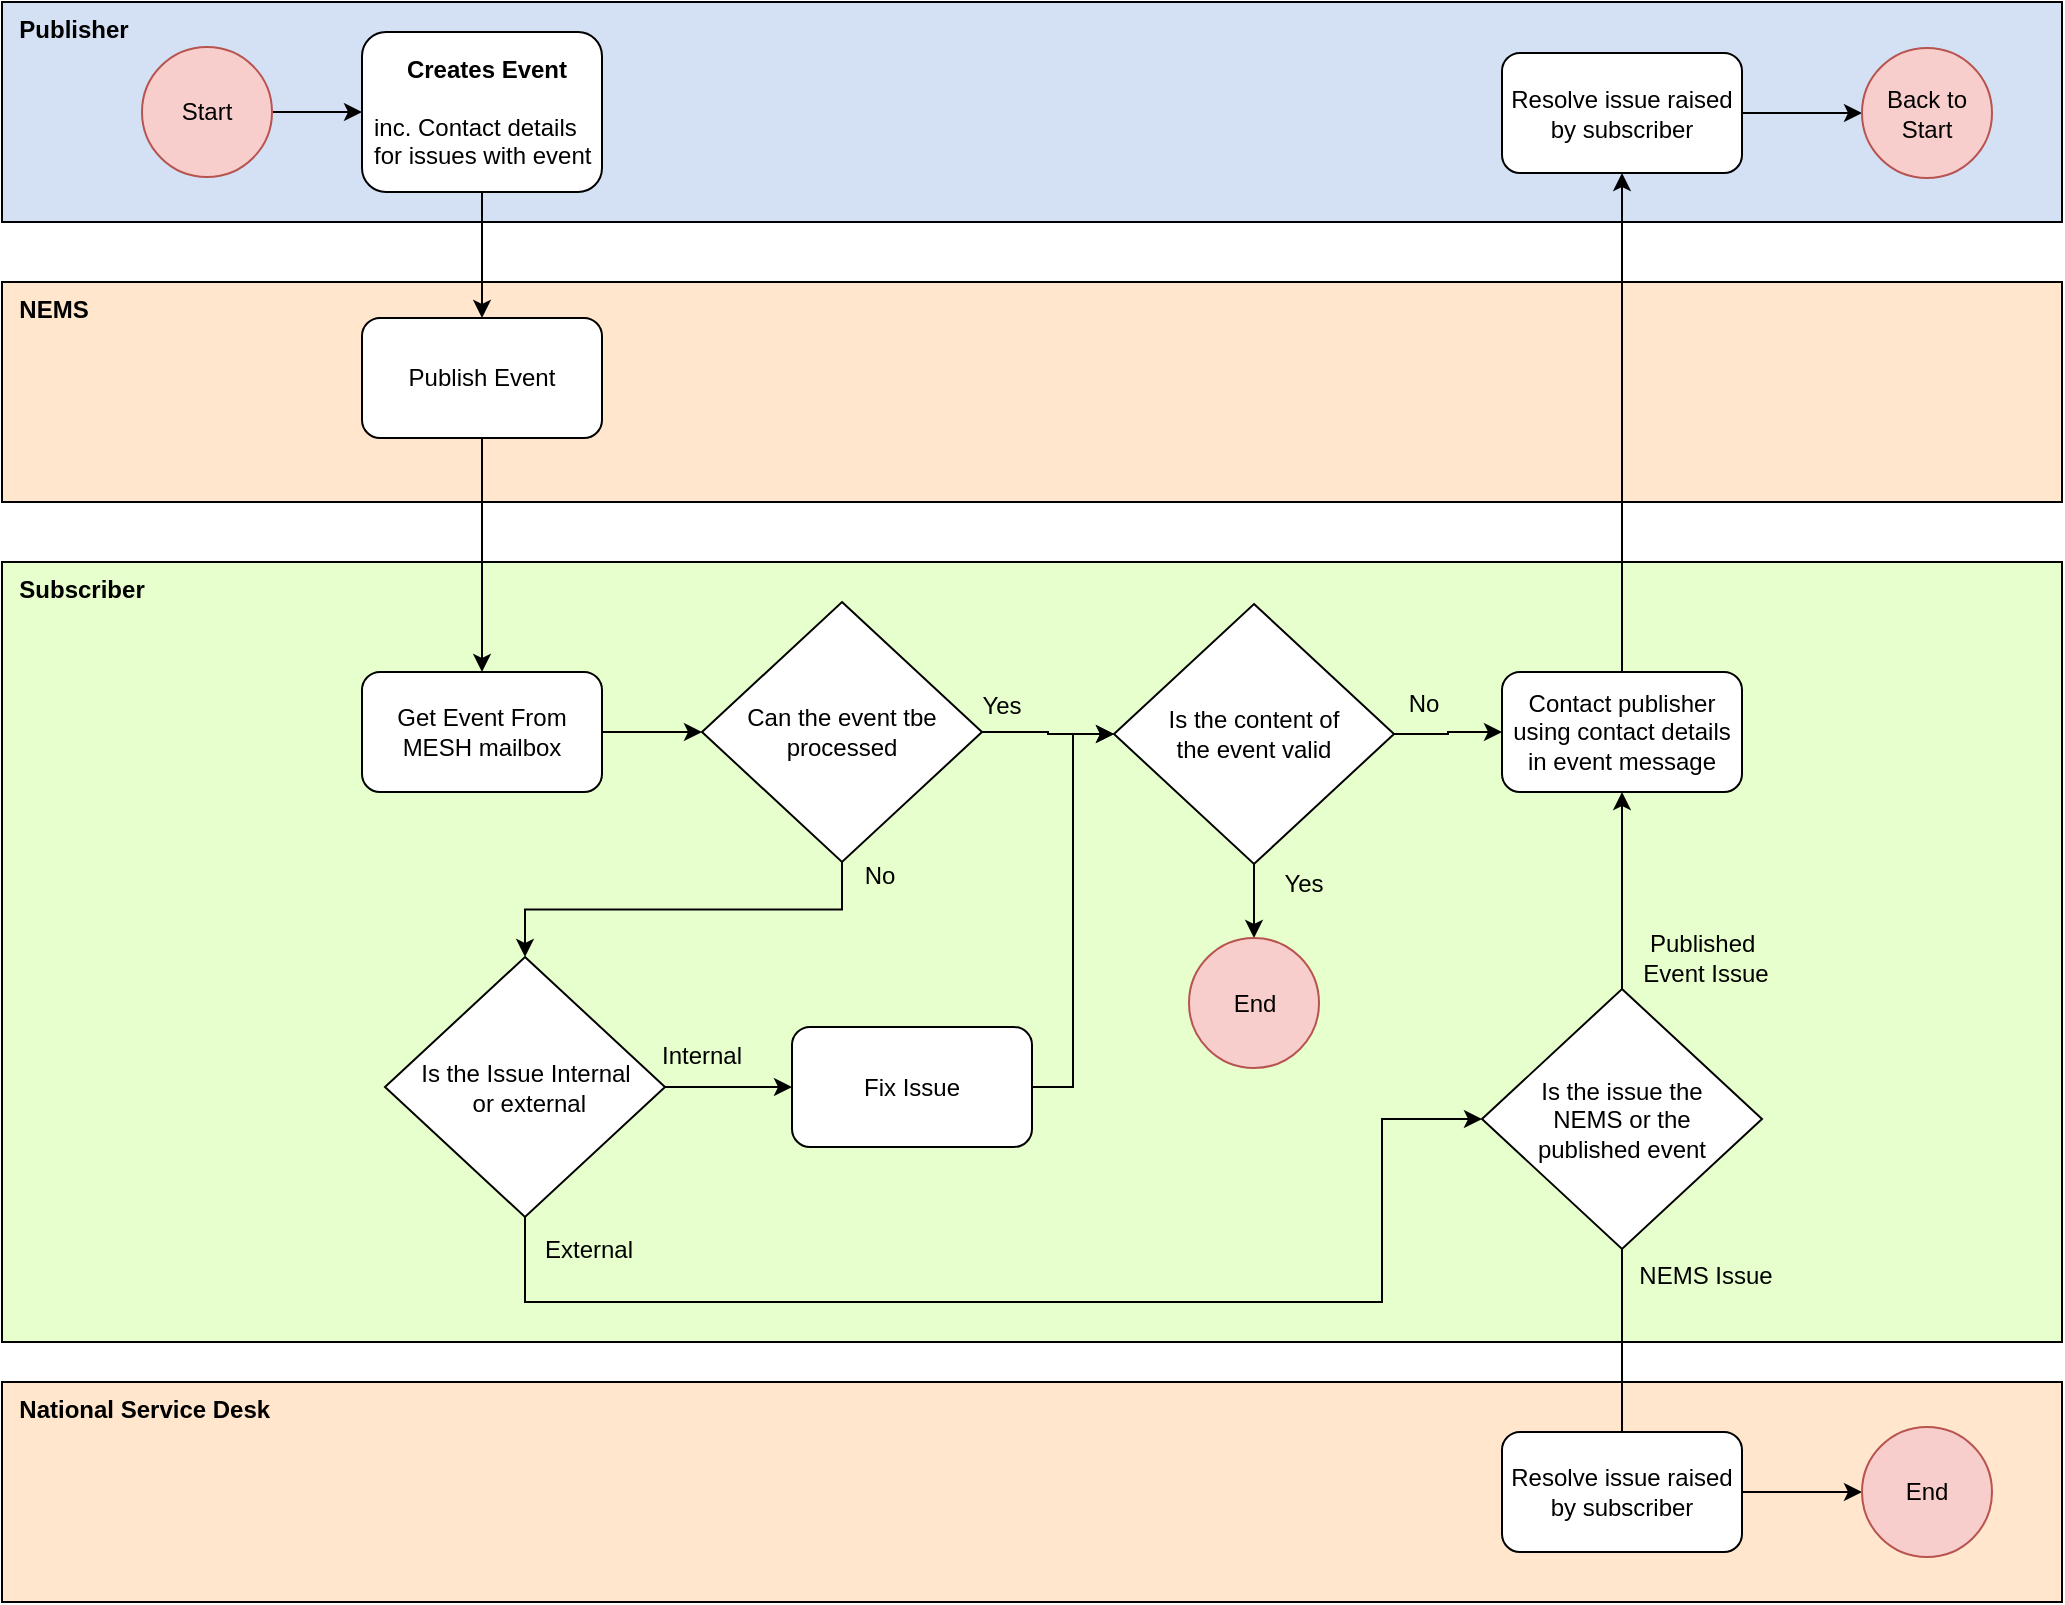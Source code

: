 <mxfile version="10.6.7" type="device"><diagram id="4TT9-xN7mDAHNdSd4Yt1" name="Page-1"><mxGraphModel dx="1473" dy="903" grid="1" gridSize="10" guides="1" tooltips="1" connect="1" arrows="1" fold="1" page="1" pageScale="1" pageWidth="827" pageHeight="1169" math="0" shadow="0"><root><mxCell id="0"/><mxCell id="1" parent="0"/><mxCell id="3hG4w8F1tNkpU2WSTEhq-3" value="&lt;div style=&quot;text-align: left&quot;&gt;&lt;span&gt;&amp;nbsp; Publisher&lt;/span&gt;&lt;/div&gt;" style="rounded=0;whiteSpace=wrap;html=1;verticalAlign=top;align=left;labelBackgroundColor=none;fillColor=#D4E1F5;fontStyle=1" parent="1" vertex="1"><mxGeometry x="10" y="100" width="1030" height="110" as="geometry"/></mxCell><mxCell id="3hG4w8F1tNkpU2WSTEhq-4" value="&lt;div style=&quot;text-align: left&quot;&gt;&lt;span&gt;&amp;nbsp; NEMS&lt;/span&gt;&lt;/div&gt;" style="rounded=0;whiteSpace=wrap;html=1;verticalAlign=top;align=left;fillColor=#FFE6CC;fontStyle=1" parent="1" vertex="1"><mxGeometry x="10" y="240" width="1030" height="110" as="geometry"/></mxCell><mxCell id="3hG4w8F1tNkpU2WSTEhq-5" value="&lt;div style=&quot;text-align: left&quot;&gt;&amp;nbsp; Subscriber&lt;/div&gt;" style="rounded=0;whiteSpace=wrap;html=1;verticalAlign=top;align=left;fillColor=#E6FFCC;fontStyle=1" parent="1" vertex="1"><mxGeometry x="10" y="380" width="1030" height="390" as="geometry"/></mxCell><mxCell id="3hG4w8F1tNkpU2WSTEhq-6" value="&lt;div style=&quot;text-align: left&quot;&gt;&lt;span&gt;&amp;nbsp; National Service Desk&lt;/span&gt;&lt;/div&gt;" style="rounded=0;whiteSpace=wrap;html=1;verticalAlign=top;align=left;fillColor=#FFE6CC;fontStyle=1" parent="1" vertex="1"><mxGeometry x="10" y="790" width="1030" height="110" as="geometry"/></mxCell><mxCell id="3hG4w8F1tNkpU2WSTEhq-9" style="edgeStyle=orthogonalEdgeStyle;rounded=0;orthogonalLoop=1;jettySize=auto;html=1;exitX=1;exitY=0.5;exitDx=0;exitDy=0;entryX=0;entryY=0.5;entryDx=0;entryDy=0;" parent="1" source="3hG4w8F1tNkpU2WSTEhq-7" target="3hG4w8F1tNkpU2WSTEhq-8" edge="1"><mxGeometry relative="1" as="geometry"/></mxCell><mxCell id="3hG4w8F1tNkpU2WSTEhq-7" value="Start" style="ellipse;whiteSpace=wrap;html=1;aspect=fixed;align=center;fillColor=#f8cecc;strokeColor=#b85450;" parent="1" vertex="1"><mxGeometry x="80" y="122.5" width="65" height="65" as="geometry"/></mxCell><mxCell id="3hG4w8F1tNkpU2WSTEhq-11" style="edgeStyle=orthogonalEdgeStyle;rounded=0;orthogonalLoop=1;jettySize=auto;html=1;exitX=0.5;exitY=1;exitDx=0;exitDy=0;entryX=0.5;entryY=0;entryDx=0;entryDy=0;" parent="1" source="3hG4w8F1tNkpU2WSTEhq-8" target="3hG4w8F1tNkpU2WSTEhq-10" edge="1"><mxGeometry relative="1" as="geometry"/></mxCell><mxCell id="3hG4w8F1tNkpU2WSTEhq-8" value="&lt;b&gt;Creates Event&lt;/b&gt;&lt;br&gt;&lt;br&gt;&lt;div style=&quot;text-align: left&quot;&gt;&lt;span&gt;inc. Contact details for issues with event&lt;/span&gt;&lt;/div&gt;" style="rounded=1;whiteSpace=wrap;html=1;align=center;spacingLeft=5;" parent="1" vertex="1"><mxGeometry x="190" y="115" width="120" height="80" as="geometry"/></mxCell><mxCell id="3hG4w8F1tNkpU2WSTEhq-14" style="edgeStyle=orthogonalEdgeStyle;rounded=0;orthogonalLoop=1;jettySize=auto;html=1;exitX=0.5;exitY=1;exitDx=0;exitDy=0;entryX=0.5;entryY=0;entryDx=0;entryDy=0;" parent="1" source="3hG4w8F1tNkpU2WSTEhq-10" target="3hG4w8F1tNkpU2WSTEhq-12" edge="1"><mxGeometry relative="1" as="geometry"/></mxCell><mxCell id="3hG4w8F1tNkpU2WSTEhq-10" value="Publish Event" style="rounded=1;whiteSpace=wrap;html=1;align=center;" parent="1" vertex="1"><mxGeometry x="190" y="258" width="120" height="60" as="geometry"/></mxCell><mxCell id="3hG4w8F1tNkpU2WSTEhq-16" style="edgeStyle=orthogonalEdgeStyle;rounded=0;orthogonalLoop=1;jettySize=auto;html=1;exitX=1;exitY=0.5;exitDx=0;exitDy=0;entryX=0;entryY=0.5;entryDx=0;entryDy=0;" parent="1" source="3hG4w8F1tNkpU2WSTEhq-12" target="3hG4w8F1tNkpU2WSTEhq-15" edge="1"><mxGeometry relative="1" as="geometry"/></mxCell><mxCell id="3hG4w8F1tNkpU2WSTEhq-12" value="Get Event From MESH mailbox" style="rounded=1;whiteSpace=wrap;html=1;labelBackgroundColor=none;align=center;" parent="1" vertex="1"><mxGeometry x="190" y="435" width="120" height="60" as="geometry"/></mxCell><mxCell id="3hG4w8F1tNkpU2WSTEhq-29" style="edgeStyle=orthogonalEdgeStyle;rounded=0;orthogonalLoop=1;jettySize=auto;html=1;exitX=1;exitY=0.5;exitDx=0;exitDy=0;entryX=0;entryY=0.5;entryDx=0;entryDy=0;" parent="1" source="3hG4w8F1tNkpU2WSTEhq-15" target="3hG4w8F1tNkpU2WSTEhq-28" edge="1"><mxGeometry relative="1" as="geometry"/></mxCell><mxCell id="3hG4w8F1tNkpU2WSTEhq-31" style="edgeStyle=orthogonalEdgeStyle;rounded=0;orthogonalLoop=1;jettySize=auto;html=1;exitX=0.5;exitY=1;exitDx=0;exitDy=0;" parent="1" source="3hG4w8F1tNkpU2WSTEhq-15" target="3hG4w8F1tNkpU2WSTEhq-22" edge="1"><mxGeometry relative="1" as="geometry"/></mxCell><mxCell id="3hG4w8F1tNkpU2WSTEhq-15" value="Can the event tbe processed" style="rhombus;whiteSpace=wrap;html=1;labelBackgroundColor=none;align=center;" parent="1" vertex="1"><mxGeometry x="360" y="400" width="140" height="130" as="geometry"/></mxCell><mxCell id="3hG4w8F1tNkpU2WSTEhq-62" style="edgeStyle=orthogonalEdgeStyle;rounded=0;orthogonalLoop=1;jettySize=auto;html=1;exitX=0.5;exitY=1;exitDx=0;exitDy=0;entryX=0;entryY=0.5;entryDx=0;entryDy=0;" parent="1" source="3hG4w8F1tNkpU2WSTEhq-22" target="3hG4w8F1tNkpU2WSTEhq-52" edge="1"><mxGeometry relative="1" as="geometry"><Array as="points"><mxPoint x="272" y="750"/><mxPoint x="700" y="750"/><mxPoint x="700" y="658"/></Array></mxGeometry></mxCell><mxCell id="3hG4w8F1tNkpU2WSTEhq-65" style="edgeStyle=orthogonalEdgeStyle;rounded=0;orthogonalLoop=1;jettySize=auto;html=1;exitX=1;exitY=0.5;exitDx=0;exitDy=0;entryX=0;entryY=0.5;entryDx=0;entryDy=0;" parent="1" source="3hG4w8F1tNkpU2WSTEhq-22" target="3hG4w8F1tNkpU2WSTEhq-64" edge="1"><mxGeometry relative="1" as="geometry"/></mxCell><mxCell id="3hG4w8F1tNkpU2WSTEhq-22" value="Is the Issue Internal&lt;br&gt;&amp;nbsp;or external" style="rhombus;whiteSpace=wrap;html=1;labelBackgroundColor=none;align=center;" parent="1" vertex="1"><mxGeometry x="201.5" y="577.5" width="140" height="130" as="geometry"/></mxCell><mxCell id="3hG4w8F1tNkpU2WSTEhq-41" style="edgeStyle=orthogonalEdgeStyle;rounded=0;orthogonalLoop=1;jettySize=auto;html=1;exitX=1;exitY=0.5;exitDx=0;exitDy=0;entryX=0;entryY=0.5;entryDx=0;entryDy=0;" parent="1" source="3hG4w8F1tNkpU2WSTEhq-28" target="3hG4w8F1tNkpU2WSTEhq-37" edge="1"><mxGeometry relative="1" as="geometry"/></mxCell><mxCell id="3hG4w8F1tNkpU2WSTEhq-49" style="edgeStyle=orthogonalEdgeStyle;rounded=0;orthogonalLoop=1;jettySize=auto;html=1;exitX=0.5;exitY=1;exitDx=0;exitDy=0;entryX=0.5;entryY=0;entryDx=0;entryDy=0;" parent="1" source="3hG4w8F1tNkpU2WSTEhq-28" target="3hG4w8F1tNkpU2WSTEhq-48" edge="1"><mxGeometry relative="1" as="geometry"/></mxCell><mxCell id="3hG4w8F1tNkpU2WSTEhq-28" value="Is the content of&lt;br&gt;the event valid&lt;br&gt;" style="rhombus;whiteSpace=wrap;html=1;labelBackgroundColor=none;align=center;" parent="1" vertex="1"><mxGeometry x="566" y="401" width="140" height="130" as="geometry"/></mxCell><mxCell id="3hG4w8F1tNkpU2WSTEhq-30" value="Yes" style="text;html=1;strokeColor=none;fillColor=none;align=center;verticalAlign=middle;whiteSpace=wrap;rounded=0;labelBackgroundColor=none;" parent="1" vertex="1"><mxGeometry x="490" y="442" width="40" height="20" as="geometry"/></mxCell><mxCell id="3hG4w8F1tNkpU2WSTEhq-36" value="No" style="text;html=1;strokeColor=none;fillColor=none;align=center;verticalAlign=middle;whiteSpace=wrap;rounded=0;labelBackgroundColor=none;" parent="1" vertex="1"><mxGeometry x="429" y="527" width="40" height="20" as="geometry"/></mxCell><mxCell id="3hG4w8F1tNkpU2WSTEhq-42" style="edgeStyle=orthogonalEdgeStyle;rounded=0;orthogonalLoop=1;jettySize=auto;html=1;exitX=0.5;exitY=0;exitDx=0;exitDy=0;entryX=0.5;entryY=1;entryDx=0;entryDy=0;" parent="1" source="3hG4w8F1tNkpU2WSTEhq-37" target="3hG4w8F1tNkpU2WSTEhq-38" edge="1"><mxGeometry relative="1" as="geometry"/></mxCell><mxCell id="3hG4w8F1tNkpU2WSTEhq-37" value="Contact publisher using contact details in event message" style="rounded=1;whiteSpace=wrap;html=1;labelBackgroundColor=none;align=center;" parent="1" vertex="1"><mxGeometry x="760" y="435" width="120" height="60" as="geometry"/></mxCell><mxCell id="3hG4w8F1tNkpU2WSTEhq-43" style="edgeStyle=orthogonalEdgeStyle;rounded=0;orthogonalLoop=1;jettySize=auto;html=1;exitX=1;exitY=0.5;exitDx=0;exitDy=0;entryX=0;entryY=0.5;entryDx=0;entryDy=0;" parent="1" source="3hG4w8F1tNkpU2WSTEhq-38" target="3hG4w8F1tNkpU2WSTEhq-44" edge="1"><mxGeometry relative="1" as="geometry"><mxPoint x="970" y="155" as="targetPoint"/></mxGeometry></mxCell><mxCell id="3hG4w8F1tNkpU2WSTEhq-38" value="Resolve issue raised by subscriber" style="rounded=1;whiteSpace=wrap;html=1;labelBackgroundColor=none;align=center;" parent="1" vertex="1"><mxGeometry x="760" y="125.5" width="120" height="60" as="geometry"/></mxCell><mxCell id="3hG4w8F1tNkpU2WSTEhq-44" value="Back to&lt;br&gt;Start&lt;br&gt;" style="ellipse;whiteSpace=wrap;html=1;aspect=fixed;align=center;fillColor=#f8cecc;strokeColor=#b85450;" parent="1" vertex="1"><mxGeometry x="940" y="123" width="65" height="65" as="geometry"/></mxCell><mxCell id="3hG4w8F1tNkpU2WSTEhq-48" value="End" style="ellipse;whiteSpace=wrap;html=1;aspect=fixed;align=center;fillColor=#f8cecc;strokeColor=#b85450;" parent="1" vertex="1"><mxGeometry x="603.5" y="568" width="65" height="65" as="geometry"/></mxCell><mxCell id="3hG4w8F1tNkpU2WSTEhq-50" value="Yes" style="text;html=1;strokeColor=none;fillColor=none;align=center;verticalAlign=middle;whiteSpace=wrap;rounded=0;labelBackgroundColor=none;" parent="1" vertex="1"><mxGeometry x="641" y="531" width="40" height="20" as="geometry"/></mxCell><mxCell id="3hG4w8F1tNkpU2WSTEhq-51" value="No" style="text;html=1;strokeColor=none;fillColor=none;align=center;verticalAlign=middle;whiteSpace=wrap;rounded=0;labelBackgroundColor=none;" parent="1" vertex="1"><mxGeometry x="701" y="441" width="40" height="20" as="geometry"/></mxCell><mxCell id="3hG4w8F1tNkpU2WSTEhq-54" style="edgeStyle=orthogonalEdgeStyle;rounded=0;orthogonalLoop=1;jettySize=auto;html=1;exitX=0.5;exitY=1;exitDx=0;exitDy=0;entryX=0.5;entryY=0;entryDx=0;entryDy=0;" parent="1" source="3hG4w8F1tNkpU2WSTEhq-52" target="3hG4w8F1tNkpU2WSTEhq-53" edge="1"><mxGeometry relative="1" as="geometry"><Array as="points"><mxPoint x="820" y="816"/></Array></mxGeometry></mxCell><mxCell id="7_0F9VgMLU1PkjqNBeEX-1" style="edgeStyle=orthogonalEdgeStyle;rounded=0;orthogonalLoop=1;jettySize=auto;html=1;exitX=0.5;exitY=0;exitDx=0;exitDy=0;entryX=0.5;entryY=1;entryDx=0;entryDy=0;" parent="1" source="3hG4w8F1tNkpU2WSTEhq-52" target="3hG4w8F1tNkpU2WSTEhq-37" edge="1"><mxGeometry relative="1" as="geometry"/></mxCell><mxCell id="3hG4w8F1tNkpU2WSTEhq-52" value="Is the issue the&lt;br&gt;NEMS or the &lt;br&gt;published event" style="rhombus;whiteSpace=wrap;html=1;labelBackgroundColor=none;align=center;" parent="1" vertex="1"><mxGeometry x="750" y="593.5" width="140" height="130" as="geometry"/></mxCell><mxCell id="3hG4w8F1tNkpU2WSTEhq-72" style="edgeStyle=orthogonalEdgeStyle;rounded=0;orthogonalLoop=1;jettySize=auto;html=1;exitX=1;exitY=0.5;exitDx=0;exitDy=0;entryX=0;entryY=0.5;entryDx=0;entryDy=0;" parent="1" source="3hG4w8F1tNkpU2WSTEhq-53" target="3hG4w8F1tNkpU2WSTEhq-71" edge="1"><mxGeometry relative="1" as="geometry"/></mxCell><mxCell id="3hG4w8F1tNkpU2WSTEhq-53" value="Resolve issue raised by subscriber" style="rounded=1;whiteSpace=wrap;html=1;labelBackgroundColor=none;align=center;" parent="1" vertex="1"><mxGeometry x="760" y="815" width="120" height="60" as="geometry"/></mxCell><mxCell id="3hG4w8F1tNkpU2WSTEhq-58" value="NEMS Issue" style="text;html=1;strokeColor=none;fillColor=none;align=center;verticalAlign=middle;whiteSpace=wrap;rounded=0;labelBackgroundColor=none;" parent="1" vertex="1"><mxGeometry x="822" y="727" width="80" height="20" as="geometry"/></mxCell><mxCell id="3hG4w8F1tNkpU2WSTEhq-61" value="Published&amp;nbsp; Event Issue" style="text;html=1;strokeColor=none;fillColor=none;align=center;verticalAlign=middle;whiteSpace=wrap;rounded=0;labelBackgroundColor=none;" parent="1" vertex="1"><mxGeometry x="822" y="568" width="80" height="20" as="geometry"/></mxCell><mxCell id="3hG4w8F1tNkpU2WSTEhq-63" value="External" style="text;html=1;strokeColor=none;fillColor=none;align=center;verticalAlign=middle;whiteSpace=wrap;rounded=0;labelBackgroundColor=none;" parent="1" vertex="1"><mxGeometry x="271.5" y="713.5" width="63" height="20" as="geometry"/></mxCell><mxCell id="7_0F9VgMLU1PkjqNBeEX-11" style="edgeStyle=orthogonalEdgeStyle;rounded=0;orthogonalLoop=1;jettySize=auto;html=1;exitX=1;exitY=0.5;exitDx=0;exitDy=0;entryX=0;entryY=0.5;entryDx=0;entryDy=0;" parent="1" source="3hG4w8F1tNkpU2WSTEhq-64" target="3hG4w8F1tNkpU2WSTEhq-28" edge="1"><mxGeometry relative="1" as="geometry"/></mxCell><mxCell id="3hG4w8F1tNkpU2WSTEhq-64" value="Fix Issue" style="rounded=1;whiteSpace=wrap;html=1;labelBackgroundColor=none;align=center;" parent="1" vertex="1"><mxGeometry x="405" y="612.5" width="120" height="60" as="geometry"/></mxCell><mxCell id="3hG4w8F1tNkpU2WSTEhq-70" value="Internal" style="text;html=1;strokeColor=none;fillColor=none;align=center;verticalAlign=middle;whiteSpace=wrap;rounded=0;labelBackgroundColor=none;" parent="1" vertex="1"><mxGeometry x="330" y="617" width="60" height="20" as="geometry"/></mxCell><mxCell id="3hG4w8F1tNkpU2WSTEhq-71" value="End" style="ellipse;whiteSpace=wrap;html=1;aspect=fixed;align=center;fillColor=#f8cecc;strokeColor=#b85450;" parent="1" vertex="1"><mxGeometry x="940" y="812.5" width="65" height="65" as="geometry"/></mxCell></root></mxGraphModel></diagram></mxfile>